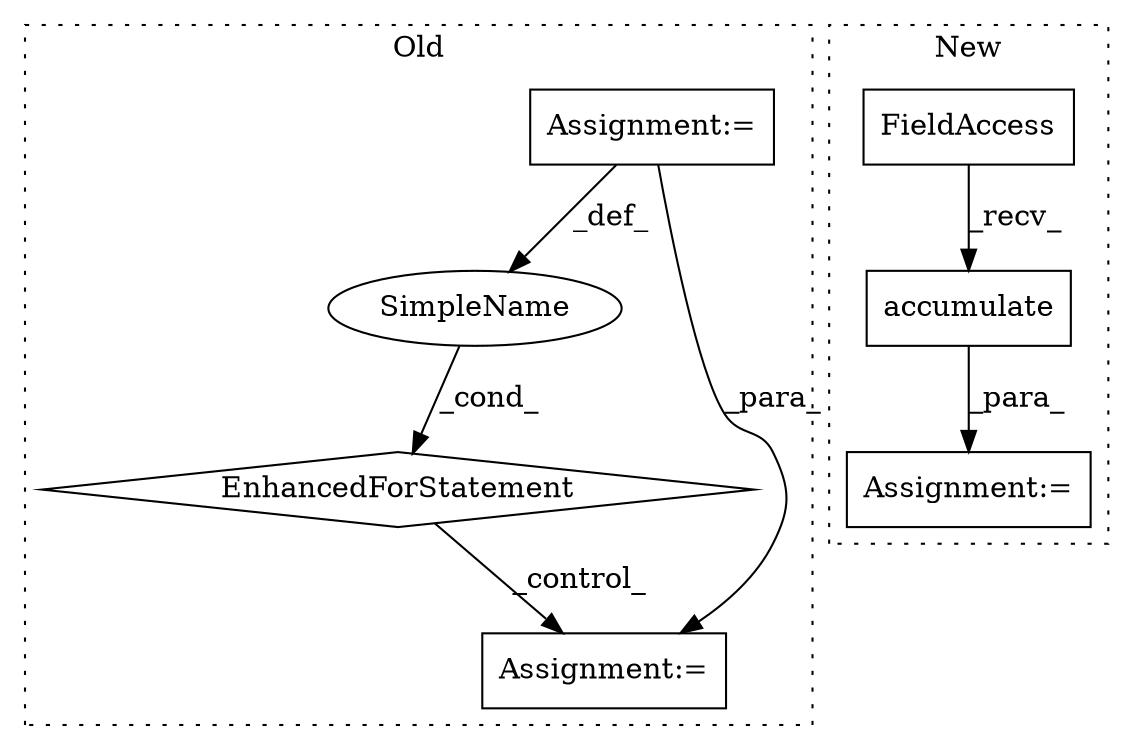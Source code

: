 digraph G {
subgraph cluster0 {
1 [label="EnhancedForStatement" a="70" s="5277,5377" l="57,2" shape="diamond"];
4 [label="SimpleName" a="42" s="5338" l="1" shape="ellipse"];
5 [label="Assignment:=" a="7" s="5402" l="1" shape="box"];
6 [label="Assignment:=" a="7" s="5277,5377" l="57,2" shape="box"];
label = "Old";
style="dotted";
}
subgraph cluster1 {
2 [label="accumulate" a="32" s="5280,5315" l="11,1" shape="box"];
3 [label="FieldAccess" a="22" s="5266" l="13" shape="box"];
7 [label="Assignment:=" a="7" s="5265" l="1" shape="box"];
label = "New";
style="dotted";
}
1 -> 5 [label="_control_"];
2 -> 7 [label="_para_"];
3 -> 2 [label="_recv_"];
4 -> 1 [label="_cond_"];
6 -> 5 [label="_para_"];
6 -> 4 [label="_def_"];
}